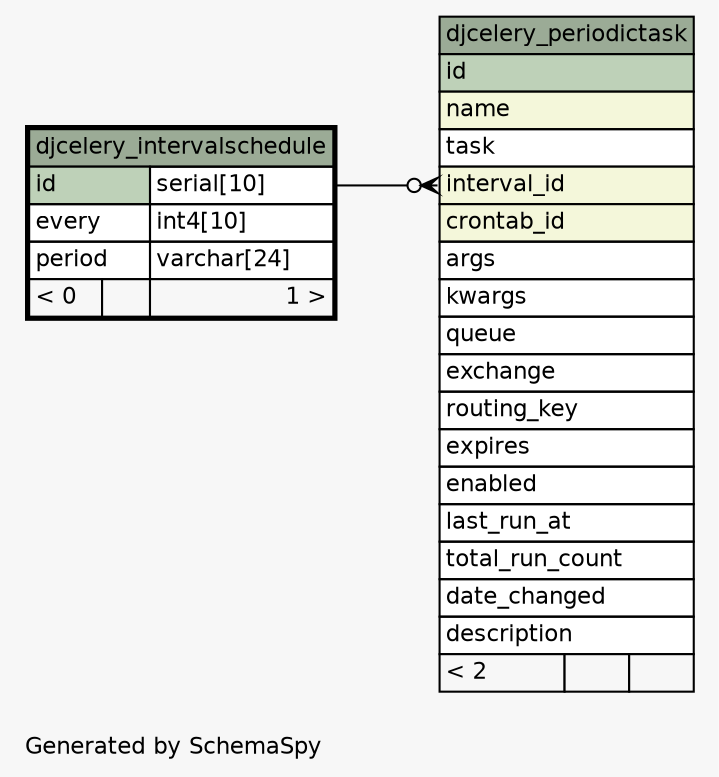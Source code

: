 // dot 2.36.0 on Linux 3.17.0-rc4-a1
// SchemaSpy rev 590
digraph "oneDegreeRelationshipsDiagram" {
  graph [
    rankdir="RL"
    bgcolor="#f7f7f7"
    label="\nGenerated by SchemaSpy"
    labeljust="l"
    nodesep="0.18"
    ranksep="0.46"
    fontname="Helvetica"
    fontsize="11"
  ];
  node [
    fontname="Helvetica"
    fontsize="11"
    shape="plaintext"
  ];
  edge [
    arrowsize="0.8"
  ];
  "djcelery_periodictask":"interval_id":w -> "djcelery_intervalschedule":"id.type":e [arrowhead=none dir=back arrowtail=crowodot];
  "djcelery_intervalschedule" [
    label=<
    <TABLE BORDER="2" CELLBORDER="1" CELLSPACING="0" BGCOLOR="#ffffff">
      <TR><TD COLSPAN="3" BGCOLOR="#9bab96" ALIGN="CENTER">djcelery_intervalschedule</TD></TR>
      <TR><TD PORT="id" COLSPAN="2" BGCOLOR="#bed1b8" ALIGN="LEFT">id</TD><TD PORT="id.type" ALIGN="LEFT">serial[10]</TD></TR>
      <TR><TD PORT="every" COLSPAN="2" ALIGN="LEFT">every</TD><TD PORT="every.type" ALIGN="LEFT">int4[10]</TD></TR>
      <TR><TD PORT="period" COLSPAN="2" ALIGN="LEFT">period</TD><TD PORT="period.type" ALIGN="LEFT">varchar[24]</TD></TR>
      <TR><TD ALIGN="LEFT" BGCOLOR="#f7f7f7">&lt; 0</TD><TD ALIGN="RIGHT" BGCOLOR="#f7f7f7">  </TD><TD ALIGN="RIGHT" BGCOLOR="#f7f7f7">1 &gt;</TD></TR>
    </TABLE>>
    URL="djcelery_intervalschedule.html"
    tooltip="djcelery_intervalschedule"
  ];
  "djcelery_periodictask" [
    label=<
    <TABLE BORDER="0" CELLBORDER="1" CELLSPACING="0" BGCOLOR="#ffffff">
      <TR><TD COLSPAN="3" BGCOLOR="#9bab96" ALIGN="CENTER">djcelery_periodictask</TD></TR>
      <TR><TD PORT="id" COLSPAN="3" BGCOLOR="#bed1b8" ALIGN="LEFT">id</TD></TR>
      <TR><TD PORT="name" COLSPAN="3" BGCOLOR="#f4f7da" ALIGN="LEFT">name</TD></TR>
      <TR><TD PORT="task" COLSPAN="3" ALIGN="LEFT">task</TD></TR>
      <TR><TD PORT="interval_id" COLSPAN="3" BGCOLOR="#f4f7da" ALIGN="LEFT">interval_id</TD></TR>
      <TR><TD PORT="crontab_id" COLSPAN="3" BGCOLOR="#f4f7da" ALIGN="LEFT">crontab_id</TD></TR>
      <TR><TD PORT="args" COLSPAN="3" ALIGN="LEFT">args</TD></TR>
      <TR><TD PORT="kwargs" COLSPAN="3" ALIGN="LEFT">kwargs</TD></TR>
      <TR><TD PORT="queue" COLSPAN="3" ALIGN="LEFT">queue</TD></TR>
      <TR><TD PORT="exchange" COLSPAN="3" ALIGN="LEFT">exchange</TD></TR>
      <TR><TD PORT="routing_key" COLSPAN="3" ALIGN="LEFT">routing_key</TD></TR>
      <TR><TD PORT="expires" COLSPAN="3" ALIGN="LEFT">expires</TD></TR>
      <TR><TD PORT="enabled" COLSPAN="3" ALIGN="LEFT">enabled</TD></TR>
      <TR><TD PORT="last_run_at" COLSPAN="3" ALIGN="LEFT">last_run_at</TD></TR>
      <TR><TD PORT="total_run_count" COLSPAN="3" ALIGN="LEFT">total_run_count</TD></TR>
      <TR><TD PORT="date_changed" COLSPAN="3" ALIGN="LEFT">date_changed</TD></TR>
      <TR><TD PORT="description" COLSPAN="3" ALIGN="LEFT">description</TD></TR>
      <TR><TD ALIGN="LEFT" BGCOLOR="#f7f7f7">&lt; 2</TD><TD ALIGN="RIGHT" BGCOLOR="#f7f7f7">  </TD><TD ALIGN="RIGHT" BGCOLOR="#f7f7f7">  </TD></TR>
    </TABLE>>
    URL="djcelery_periodictask.html"
    tooltip="djcelery_periodictask"
  ];
}
